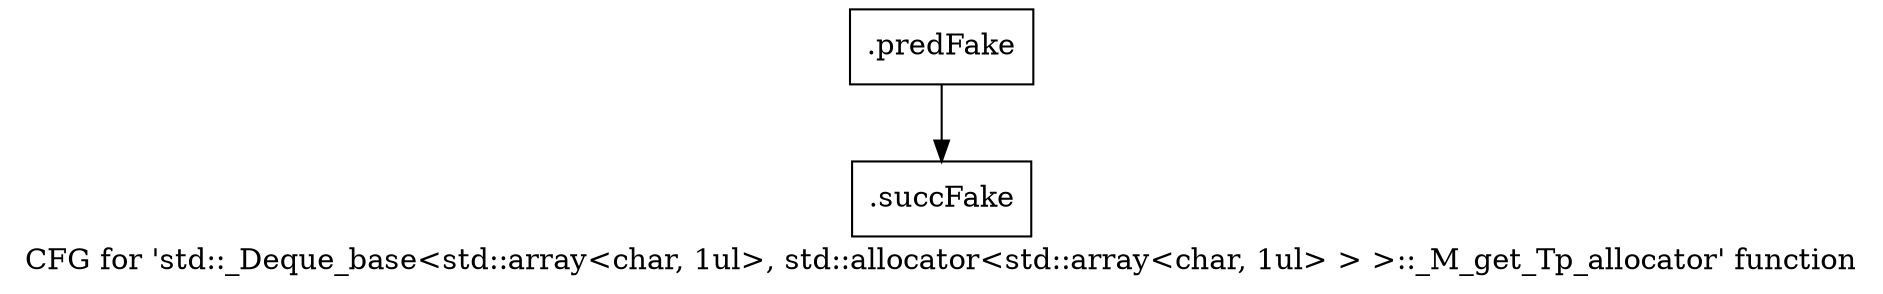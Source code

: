 digraph "CFG for 'std::_Deque_base\<std::array\<char, 1ul\>, std::allocator\<std::array\<char, 1ul\> \> \>::_M_get_Tp_allocator' function" {
	label="CFG for 'std::_Deque_base\<std::array\<char, 1ul\>, std::allocator\<std::array\<char, 1ul\> \> \>::_M_get_Tp_allocator' function";

	Node0x59baae0 [shape=record,filename="",linenumber="",label="{.predFake}"];
	Node0x59baae0 -> Node0x60bb8c0[ callList="" memoryops="" filename="/mnt/xilinx/Vitis_HLS/2021.2/tps/lnx64/gcc-6.2.0/lib/gcc/x86_64-pc-linux-gnu/6.2.0/../../../../include/c++/6.2.0/bits/stl_deque.h" execusionnum="4"];
	Node0x60bb8c0 [shape=record,filename="/mnt/xilinx/Vitis_HLS/2021.2/tps/lnx64/gcc-6.2.0/lib/gcc/x86_64-pc-linux-gnu/6.2.0/../../../../include/c++/6.2.0/bits/stl_deque.h",linenumber="590",label="{.succFake}"];
}
